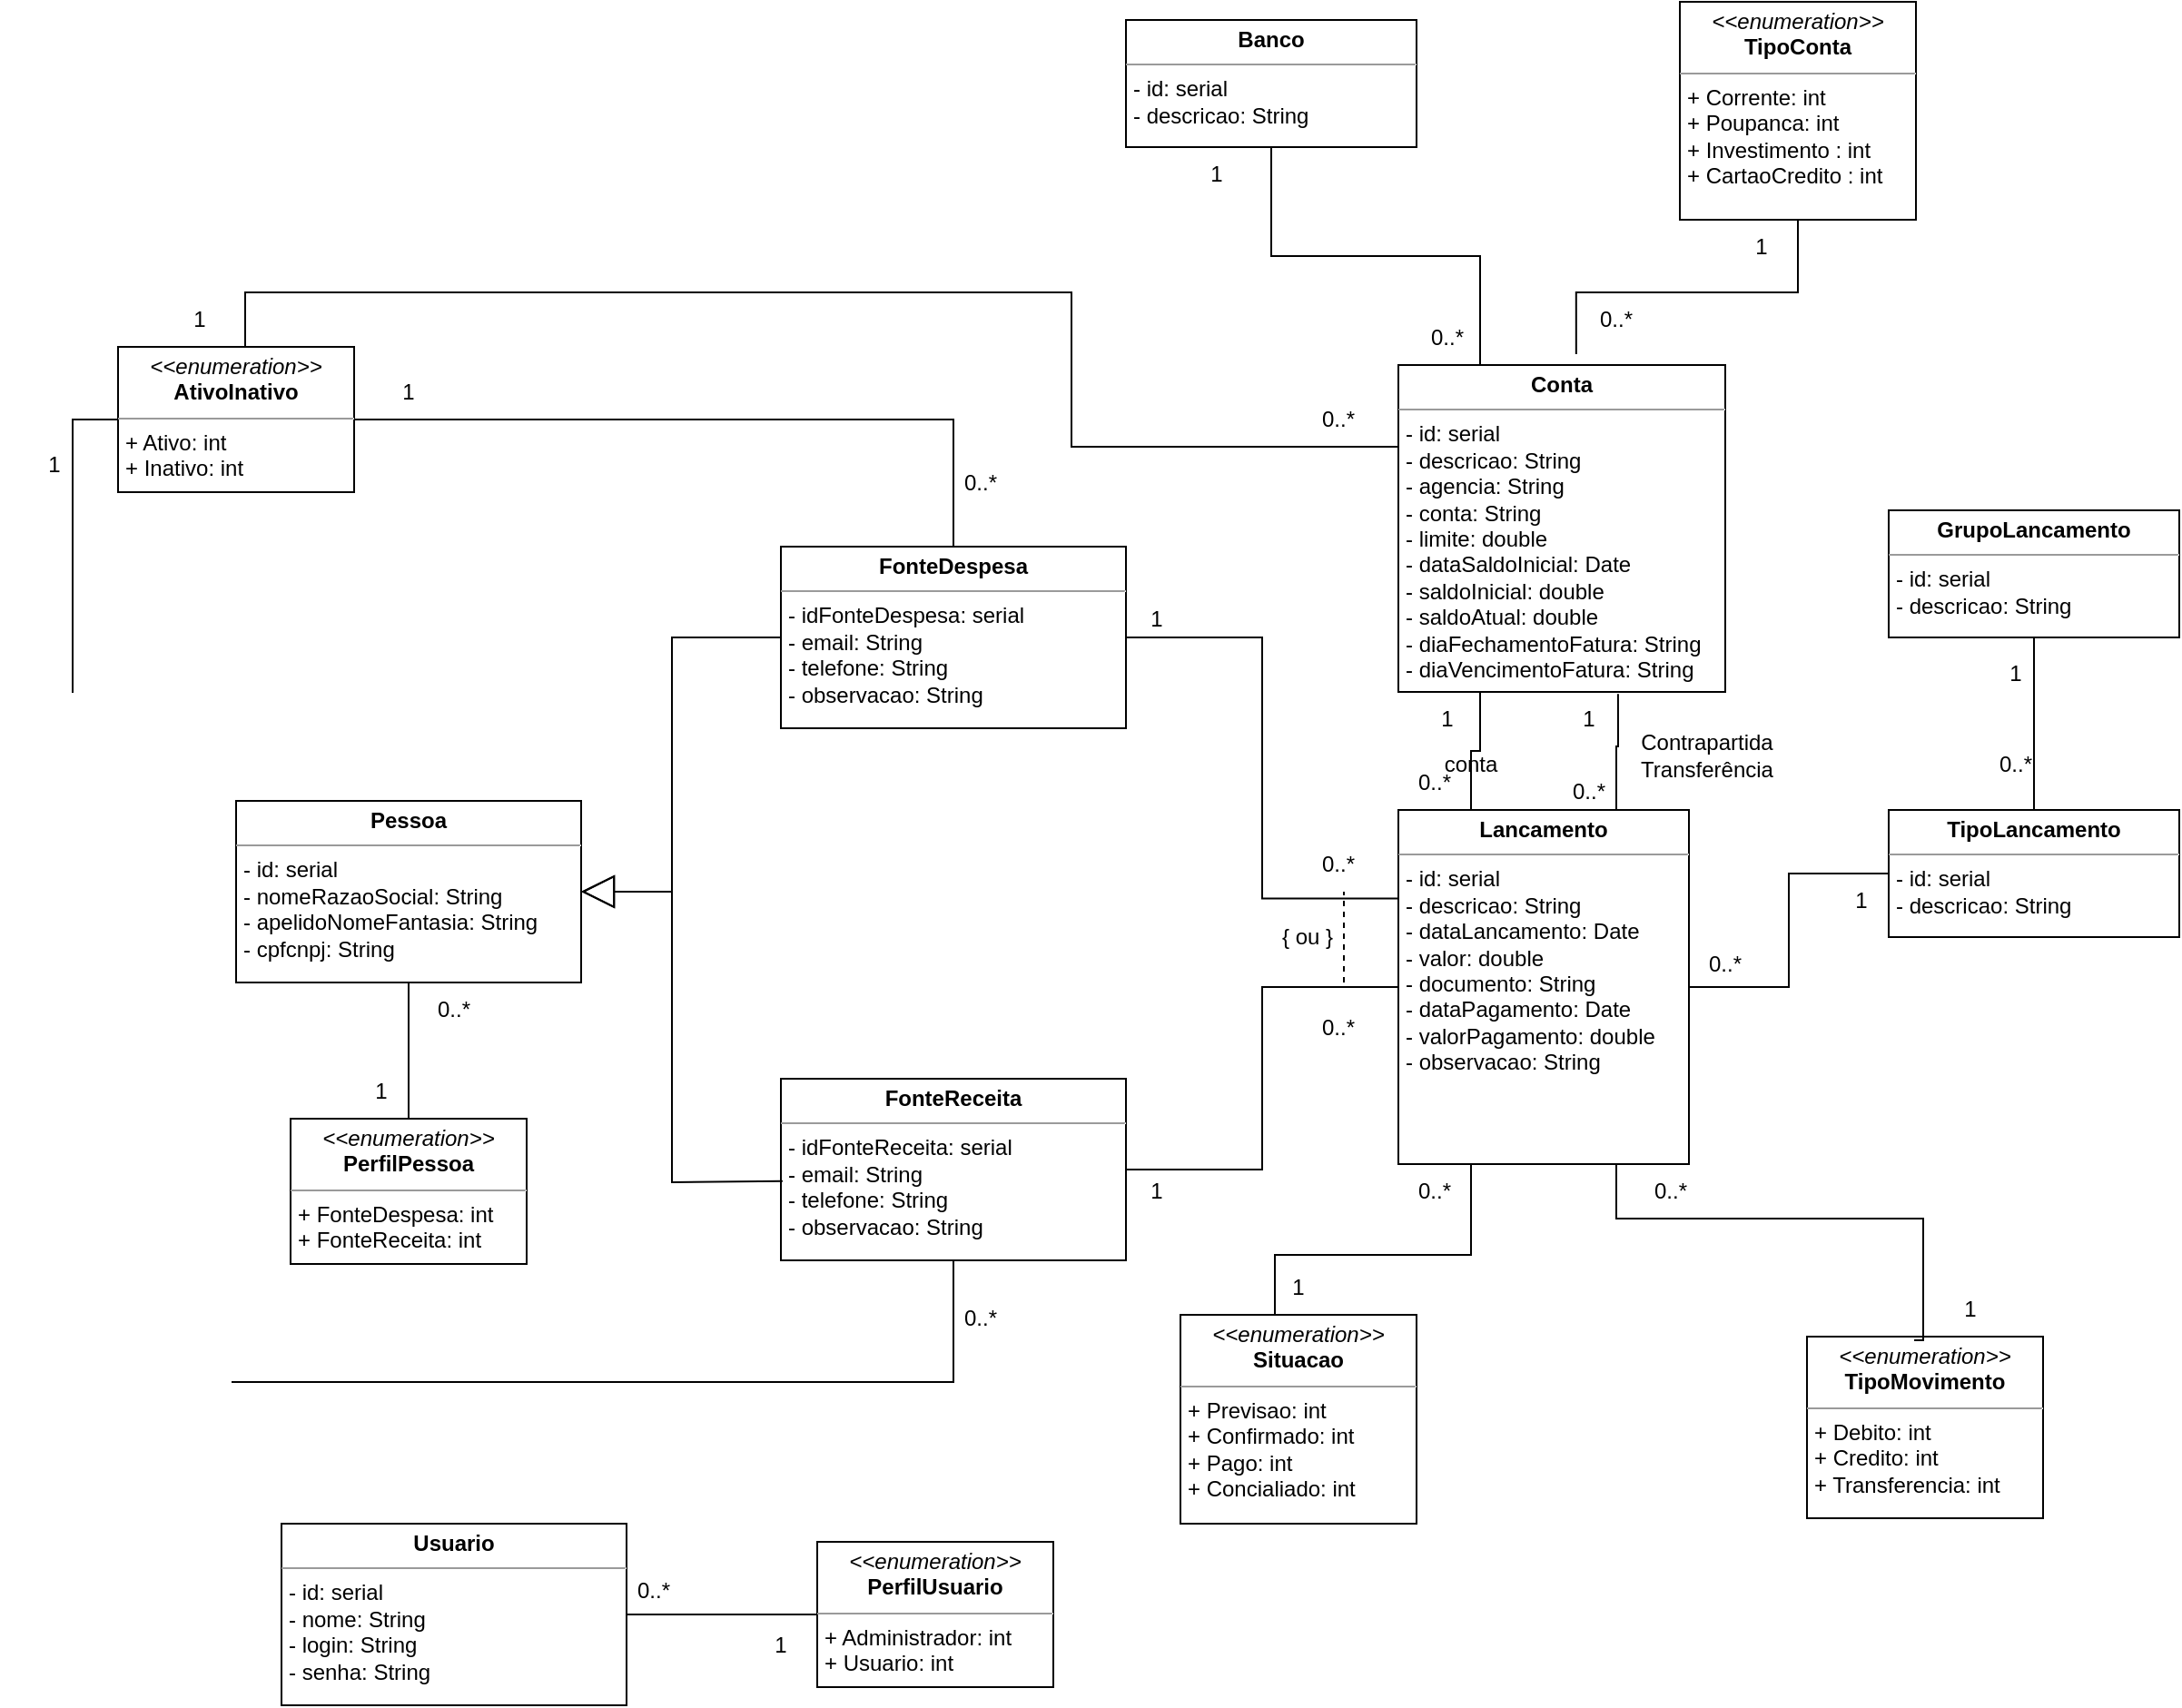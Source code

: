 <mxfile version="19.0.2" type="device"><diagram name="Page-1" id="c4acf3e9-155e-7222-9cf6-157b1a14988f"><mxGraphModel dx="1422" dy="803" grid="1" gridSize="10" guides="1" tooltips="1" connect="1" arrows="1" fold="1" page="1" pageScale="1" pageWidth="850" pageHeight="1100" background="none" math="0" shadow="0"><root><mxCell id="0"/><mxCell id="1" parent="0"/><mxCell id="5d2195bd80daf111-18" value="&lt;p style=&quot;margin:0px;margin-top:4px;text-align:center;&quot;&gt;&lt;i&gt;&amp;lt;&amp;lt;enumeration&amp;gt;&amp;gt;&lt;/i&gt;&lt;br&gt;&lt;b&gt;AtivoInativo&lt;/b&gt;&lt;/p&gt;&lt;hr size=&quot;1&quot;&gt;&lt;p style=&quot;margin:0px;margin-left:4px;&quot;&gt;+ Ativo: int&lt;br&gt;+ Inativo: int&lt;/p&gt;" style="verticalAlign=top;align=left;overflow=fill;fontSize=12;fontFamily=Helvetica;html=1;rounded=0;shadow=0;comic=0;labelBackgroundColor=none;strokeWidth=1" parent="1" vertex="1"><mxGeometry x="145" y="200" width="130" height="80" as="geometry"/></mxCell><mxCell id="5d2195bd80daf111-19" value="&lt;p style=&quot;margin:0px;margin-top:4px;text-align:center;&quot;&gt;&lt;b&gt;Pessoa&lt;/b&gt;&lt;/p&gt;&lt;hr size=&quot;1&quot;&gt;&lt;p style=&quot;margin:0px;margin-left:4px;&quot;&gt;- id: serial&lt;br&gt;- nomeRazaoSocial: String&lt;/p&gt;&lt;p style=&quot;margin:0px;margin-left:4px;&quot;&gt;- apelidoNomeFantasia: String&lt;/p&gt;&lt;p style=&quot;margin:0px;margin-left:4px;&quot;&gt;- cpfcnpj: String&lt;/p&gt;&lt;p style=&quot;margin:0px;margin-left:4px;&quot;&gt;&lt;br&gt;&lt;/p&gt;" style="verticalAlign=top;align=left;overflow=fill;fontSize=12;fontFamily=Helvetica;html=1;rounded=0;shadow=0;comic=0;labelBackgroundColor=none;strokeWidth=1" parent="1" vertex="1"><mxGeometry x="210" y="450" width="190" height="100" as="geometry"/></mxCell><mxCell id="5d2195bd80daf111-20" value="&lt;p style=&quot;margin:0px;margin-top:4px;text-align:center;&quot;&gt;&lt;b&gt;FonteDespesa&lt;/b&gt;&lt;/p&gt;&lt;hr size=&quot;1&quot;&gt;&lt;p style=&quot;margin:0px;margin-left:4px;&quot;&gt;- idFonteDespesa: serial&lt;/p&gt;&lt;p style=&quot;margin:0px;margin-left:4px;&quot;&gt;- email: String&lt;/p&gt;&lt;p style=&quot;margin:0px;margin-left:4px;&quot;&gt;- telefone: String&lt;/p&gt;&lt;p style=&quot;margin:0px;margin-left:4px;&quot;&gt;- observacao: String&lt;/p&gt;&lt;p style=&quot;margin:0px;margin-left:4px;&quot;&gt;&lt;br&gt;&lt;/p&gt;" style="verticalAlign=top;align=left;overflow=fill;fontSize=12;fontFamily=Helvetica;html=1;rounded=0;shadow=0;comic=0;labelBackgroundColor=none;strokeWidth=1" parent="1" vertex="1"><mxGeometry x="510" y="310" width="190" height="100" as="geometry"/></mxCell><mxCell id="77Fqmcuwjw1pWWEG0EEs-2" value="" style="endArrow=block;endSize=16;endFill=0;html=1;rounded=0;entryX=1;entryY=0.5;entryDx=0;entryDy=0;exitX=0;exitY=0.5;exitDx=0;exitDy=0;" parent="1" source="5d2195bd80daf111-20" target="5d2195bd80daf111-19" edge="1"><mxGeometry y="10" width="160" relative="1" as="geometry"><mxPoint x="490" y="520" as="sourcePoint"/><mxPoint x="650" y="520" as="targetPoint"/><Array as="points"><mxPoint x="450" y="360"/><mxPoint x="450" y="500"/></Array><mxPoint as="offset"/></mxGeometry></mxCell><mxCell id="77Fqmcuwjw1pWWEG0EEs-3" value="&lt;p style=&quot;margin:0px;margin-top:4px;text-align:center;&quot;&gt;&lt;b&gt;FonteReceita&lt;/b&gt;&lt;/p&gt;&lt;hr size=&quot;1&quot;&gt;&lt;p style=&quot;margin:0px;margin-left:4px;&quot;&gt;- idFonteReceita: serial&lt;/p&gt;&lt;p style=&quot;margin:0px;margin-left:4px;&quot;&gt;- email: String&lt;/p&gt;&lt;p style=&quot;margin:0px;margin-left:4px;&quot;&gt;- telefone: String&lt;/p&gt;&lt;p style=&quot;margin:0px;margin-left:4px;&quot;&gt;- observacao: String&lt;/p&gt;" style="verticalAlign=top;align=left;overflow=fill;fontSize=12;fontFamily=Helvetica;html=1;rounded=0;shadow=0;comic=0;labelBackgroundColor=none;strokeWidth=1" parent="1" vertex="1"><mxGeometry x="510" y="603" width="190" height="100" as="geometry"/></mxCell><mxCell id="77Fqmcuwjw1pWWEG0EEs-4" value="" style="endArrow=block;endSize=16;endFill=0;html=1;rounded=0;exitX=0.005;exitY=0.564;exitDx=0;exitDy=0;exitPerimeter=0;entryX=1;entryY=0.5;entryDx=0;entryDy=0;" parent="1" source="77Fqmcuwjw1pWWEG0EEs-3" target="5d2195bd80daf111-19" edge="1"><mxGeometry x="0.619" y="-34" width="160" relative="1" as="geometry"><mxPoint x="340" y="570" as="sourcePoint"/><mxPoint x="500" y="570" as="targetPoint"/><Array as="points"><mxPoint x="450" y="660"/><mxPoint x="450" y="500"/></Array><mxPoint y="1" as="offset"/></mxGeometry></mxCell><mxCell id="77Fqmcuwjw1pWWEG0EEs-5" value="&lt;p style=&quot;margin:0px;margin-top:4px;text-align:center;&quot;&gt;&lt;b&gt;Lancamento&lt;/b&gt;&lt;/p&gt;&lt;hr size=&quot;1&quot;&gt;&lt;p style=&quot;margin:0px;margin-left:4px;&quot;&gt;- id: serial&lt;/p&gt;&lt;p style=&quot;margin:0px;margin-left:4px;&quot;&gt;- descricao: String&lt;/p&gt;&lt;p style=&quot;margin:0px;margin-left:4px;&quot;&gt;- dataLancamento: Date&lt;/p&gt;&lt;p style=&quot;margin:0px;margin-left:4px;&quot;&gt;- valor: double&lt;/p&gt;&lt;p style=&quot;margin:0px;margin-left:4px;&quot;&gt;- documento: String&lt;/p&gt;&lt;p style=&quot;margin:0px;margin-left:4px;&quot;&gt;- dataPagamento: Date&lt;/p&gt;&lt;p style=&quot;margin:0px;margin-left:4px;&quot;&gt;- valorPagamento: double&lt;/p&gt;&lt;p style=&quot;margin:0px;margin-left:4px;&quot;&gt;- observacao: String&lt;/p&gt;&lt;p style=&quot;margin:0px;margin-left:4px;&quot;&gt;&lt;br&gt;&lt;/p&gt;" style="verticalAlign=top;align=left;overflow=fill;fontSize=12;fontFamily=Helvetica;html=1;" parent="1" vertex="1"><mxGeometry x="850" y="455" width="160" height="195" as="geometry"/></mxCell><mxCell id="77Fqmcuwjw1pWWEG0EEs-6" value="" style="endArrow=none;html=1;edgeStyle=orthogonalEdgeStyle;rounded=0;exitX=0;exitY=0.25;exitDx=0;exitDy=0;entryX=1;entryY=0.5;entryDx=0;entryDy=0;" parent="1" source="77Fqmcuwjw1pWWEG0EEs-5" target="5d2195bd80daf111-20" edge="1"><mxGeometry relative="1" as="geometry"><mxPoint x="340" y="410" as="sourcePoint"/><mxPoint x="500" y="410" as="targetPoint"/></mxGeometry></mxCell><mxCell id="77Fqmcuwjw1pWWEG0EEs-9" value="" style="endArrow=none;html=1;edgeStyle=orthogonalEdgeStyle;rounded=0;entryX=1;entryY=0.5;entryDx=0;entryDy=0;" parent="1" source="77Fqmcuwjw1pWWEG0EEs-5" target="77Fqmcuwjw1pWWEG0EEs-3" edge="1"><mxGeometry relative="1" as="geometry"><mxPoint x="340" y="410" as="sourcePoint"/><mxPoint x="500" y="410" as="targetPoint"/></mxGeometry></mxCell><mxCell id="77Fqmcuwjw1pWWEG0EEs-12" value="{ ou }" style="text;html=1;strokeColor=none;fillColor=none;align=center;verticalAlign=middle;whiteSpace=wrap;rounded=0;" parent="1" vertex="1"><mxGeometry x="770" y="510" width="60" height="30" as="geometry"/></mxCell><mxCell id="77Fqmcuwjw1pWWEG0EEs-13" value="1" style="text;html=1;strokeColor=none;fillColor=none;align=center;verticalAlign=middle;whiteSpace=wrap;rounded=0;" parent="1" vertex="1"><mxGeometry x="687" y="335" width="60" height="30" as="geometry"/></mxCell><mxCell id="77Fqmcuwjw1pWWEG0EEs-14" value="1" style="text;html=1;strokeColor=none;fillColor=none;align=center;verticalAlign=middle;whiteSpace=wrap;rounded=0;" parent="1" vertex="1"><mxGeometry x="687" y="650" width="60" height="30" as="geometry"/></mxCell><mxCell id="77Fqmcuwjw1pWWEG0EEs-15" value="0..*" style="text;html=1;strokeColor=none;fillColor=none;align=center;verticalAlign=middle;whiteSpace=wrap;rounded=0;" parent="1" vertex="1"><mxGeometry x="787" y="470" width="60" height="30" as="geometry"/></mxCell><mxCell id="77Fqmcuwjw1pWWEG0EEs-16" value="0..*" style="text;html=1;strokeColor=none;fillColor=none;align=center;verticalAlign=middle;whiteSpace=wrap;rounded=0;" parent="1" vertex="1"><mxGeometry x="787" y="560" width="60" height="30" as="geometry"/></mxCell><mxCell id="77Fqmcuwjw1pWWEG0EEs-17" value="" style="endArrow=none;endFill=0;html=1;rounded=0;exitX=1;exitY=0.5;exitDx=0;exitDy=0;entryX=0.5;entryY=0;entryDx=0;entryDy=0;edgeStyle=orthogonalEdgeStyle;" parent="1" source="5d2195bd80daf111-18" target="5d2195bd80daf111-20" edge="1"><mxGeometry width="160" relative="1" as="geometry"><mxPoint x="340" y="410" as="sourcePoint"/><mxPoint x="500" y="410" as="targetPoint"/></mxGeometry></mxCell><mxCell id="77Fqmcuwjw1pWWEG0EEs-18" value="1" style="text;html=1;strokeColor=none;fillColor=none;align=center;verticalAlign=middle;whiteSpace=wrap;rounded=0;" parent="1" vertex="1"><mxGeometry x="275" y="210" width="60" height="30" as="geometry"/></mxCell><mxCell id="77Fqmcuwjw1pWWEG0EEs-19" value="0..*" style="text;html=1;strokeColor=none;fillColor=none;align=center;verticalAlign=middle;whiteSpace=wrap;rounded=0;" parent="1" vertex="1"><mxGeometry x="590" y="260" width="60" height="30" as="geometry"/></mxCell><mxCell id="77Fqmcuwjw1pWWEG0EEs-20" value="" style="endArrow=none;endFill=0;html=1;rounded=0;exitX=0;exitY=0.5;exitDx=0;exitDy=0;entryX=0.5;entryY=1;entryDx=0;entryDy=0;edgeStyle=orthogonalEdgeStyle;" parent="1" source="5d2195bd80daf111-18" target="77Fqmcuwjw1pWWEG0EEs-3" edge="1"><mxGeometry width="160" relative="1" as="geometry"><mxPoint x="110" y="710" as="sourcePoint"/><mxPoint x="435" y="760" as="targetPoint"/><Array as="points"><mxPoint x="120" y="240"/><mxPoint x="120" y="770"/><mxPoint x="605" y="770"/></Array></mxGeometry></mxCell><mxCell id="77Fqmcuwjw1pWWEG0EEs-21" value="1" style="text;html=1;strokeColor=none;fillColor=none;align=center;verticalAlign=middle;whiteSpace=wrap;rounded=0;" parent="1" vertex="1"><mxGeometry x="80" y="250" width="60" height="30" as="geometry"/></mxCell><mxCell id="77Fqmcuwjw1pWWEG0EEs-22" value="0..*" style="text;html=1;strokeColor=none;fillColor=none;align=center;verticalAlign=middle;whiteSpace=wrap;rounded=0;" parent="1" vertex="1"><mxGeometry x="590" y="720" width="60" height="30" as="geometry"/></mxCell><mxCell id="77Fqmcuwjw1pWWEG0EEs-23" value="&lt;p style=&quot;margin:0px;margin-top:4px;text-align:center;&quot;&gt;&lt;b&gt;TipoLancamento&lt;/b&gt;&lt;/p&gt;&lt;hr size=&quot;1&quot;&gt;&lt;p style=&quot;margin:0px;margin-left:4px;&quot;&gt;- id: serial&lt;/p&gt;&lt;p style=&quot;margin:0px;margin-left:4px;&quot;&gt;- descricao: String&lt;/p&gt;" style="verticalAlign=top;align=left;overflow=fill;fontSize=12;fontFamily=Helvetica;html=1;" parent="1" vertex="1"><mxGeometry x="1120" y="455" width="160" height="70" as="geometry"/></mxCell><mxCell id="77Fqmcuwjw1pWWEG0EEs-24" value="&lt;p style=&quot;margin:0px;margin-top:4px;text-align:center;&quot;&gt;&lt;b&gt;GrupoLancamento&lt;/b&gt;&lt;/p&gt;&lt;hr size=&quot;1&quot;&gt;&lt;p style=&quot;margin:0px;margin-left:4px;&quot;&gt;- id: serial&lt;/p&gt;&lt;p style=&quot;margin:0px;margin-left:4px;&quot;&gt;- descricao: String&lt;/p&gt;" style="verticalAlign=top;align=left;overflow=fill;fontSize=12;fontFamily=Helvetica;html=1;" parent="1" vertex="1"><mxGeometry x="1120" y="290" width="160" height="70" as="geometry"/></mxCell><mxCell id="77Fqmcuwjw1pWWEG0EEs-26" value="" style="endArrow=none;endFill=0;html=1;rounded=0;exitX=0.5;exitY=1;exitDx=0;exitDy=0;entryX=0.5;entryY=0;entryDx=0;entryDy=0;edgeStyle=orthogonalEdgeStyle;" parent="1" source="77Fqmcuwjw1pWWEG0EEs-24" target="77Fqmcuwjw1pWWEG0EEs-23" edge="1"><mxGeometry width="160" relative="1" as="geometry"><mxPoint x="1190" y="635" as="sourcePoint"/><mxPoint x="1515" y="685" as="targetPoint"/></mxGeometry></mxCell><mxCell id="77Fqmcuwjw1pWWEG0EEs-27" value="1" style="text;html=1;strokeColor=none;fillColor=none;align=center;verticalAlign=middle;whiteSpace=wrap;rounded=0;" parent="1" vertex="1"><mxGeometry x="1160" y="365" width="60" height="30" as="geometry"/></mxCell><mxCell id="77Fqmcuwjw1pWWEG0EEs-29" value="0..*" style="text;html=1;strokeColor=none;fillColor=none;align=center;verticalAlign=middle;whiteSpace=wrap;rounded=0;" parent="1" vertex="1"><mxGeometry x="1160" y="415" width="60" height="30" as="geometry"/></mxCell><mxCell id="77Fqmcuwjw1pWWEG0EEs-30" value="&lt;p style=&quot;margin:0px;margin-top:4px;text-align:center;&quot;&gt;&lt;i&gt;&amp;lt;&amp;lt;enumeration&amp;gt;&amp;gt;&lt;/i&gt;&lt;br&gt;&lt;b&gt;TipoMovimento&lt;/b&gt;&lt;/p&gt;&lt;hr size=&quot;1&quot;&gt;&lt;p style=&quot;margin:0px;margin-left:4px;&quot;&gt;+ Debito: int&lt;br&gt;+ Credito: int&lt;/p&gt;&lt;p style=&quot;margin:0px;margin-left:4px;&quot;&gt;+ Transferencia: int&lt;/p&gt;" style="verticalAlign=top;align=left;overflow=fill;fontSize=12;fontFamily=Helvetica;html=1;rounded=0;shadow=0;comic=0;labelBackgroundColor=none;strokeWidth=1" parent="1" vertex="1"><mxGeometry x="1075" y="745" width="130" height="100" as="geometry"/></mxCell><mxCell id="77Fqmcuwjw1pWWEG0EEs-32" value="1" style="text;html=1;strokeColor=none;fillColor=none;align=center;verticalAlign=middle;whiteSpace=wrap;rounded=0;" parent="1" vertex="1"><mxGeometry x="765" y="703" width="60" height="30" as="geometry"/></mxCell><mxCell id="77Fqmcuwjw1pWWEG0EEs-33" value="0..*" style="text;html=1;strokeColor=none;fillColor=none;align=center;verticalAlign=middle;whiteSpace=wrap;rounded=0;" parent="1" vertex="1"><mxGeometry x="840" y="650" width="60" height="30" as="geometry"/></mxCell><mxCell id="77Fqmcuwjw1pWWEG0EEs-34" value="" style="endArrow=none;endFill=0;html=1;rounded=0;exitX=0.75;exitY=1;exitDx=0;exitDy=0;entryX=0.454;entryY=0.02;entryDx=0;entryDy=0;edgeStyle=orthogonalEdgeStyle;entryPerimeter=0;" parent="1" source="77Fqmcuwjw1pWWEG0EEs-5" target="77Fqmcuwjw1pWWEG0EEs-30" edge="1"><mxGeometry width="160" relative="1" as="geometry"><mxPoint x="940" y="570" as="sourcePoint"/><mxPoint x="940" y="660" as="targetPoint"/><Array as="points"><mxPoint x="970" y="680"/><mxPoint x="1139" y="680"/></Array></mxGeometry></mxCell><mxCell id="77Fqmcuwjw1pWWEG0EEs-35" value="1" style="text;html=1;strokeColor=none;fillColor=none;align=center;verticalAlign=middle;whiteSpace=wrap;rounded=0;" parent="1" vertex="1"><mxGeometry x="1135" y="715" width="60" height="30" as="geometry"/></mxCell><mxCell id="77Fqmcuwjw1pWWEG0EEs-36" value="0..*" style="text;html=1;strokeColor=none;fillColor=none;align=center;verticalAlign=middle;whiteSpace=wrap;rounded=0;" parent="1" vertex="1"><mxGeometry x="970" y="650" width="60" height="30" as="geometry"/></mxCell><mxCell id="77Fqmcuwjw1pWWEG0EEs-37" value="" style="endArrow=none;endFill=0;html=1;rounded=0;exitX=1;exitY=0.5;exitDx=0;exitDy=0;entryX=0;entryY=0.5;entryDx=0;entryDy=0;edgeStyle=orthogonalEdgeStyle;" parent="1" source="77Fqmcuwjw1pWWEG0EEs-5" target="77Fqmcuwjw1pWWEG0EEs-23" edge="1"><mxGeometry width="160" relative="1" as="geometry"><mxPoint x="1050" y="350" as="sourcePoint"/><mxPoint x="1050" y="440" as="targetPoint"/></mxGeometry></mxCell><mxCell id="77Fqmcuwjw1pWWEG0EEs-38" value="1" style="text;html=1;strokeColor=none;fillColor=none;align=center;verticalAlign=middle;whiteSpace=wrap;rounded=0;" parent="1" vertex="1"><mxGeometry x="1075" y="490" width="60" height="30" as="geometry"/></mxCell><mxCell id="77Fqmcuwjw1pWWEG0EEs-39" value="0..*" style="text;html=1;strokeColor=none;fillColor=none;align=center;verticalAlign=middle;whiteSpace=wrap;rounded=0;" parent="1" vertex="1"><mxGeometry x="1000" y="525" width="60" height="30" as="geometry"/></mxCell><mxCell id="77Fqmcuwjw1pWWEG0EEs-40" value="&lt;p style=&quot;margin:0px;margin-top:4px;text-align:center;&quot;&gt;&lt;b&gt;Conta&lt;/b&gt;&lt;/p&gt;&lt;hr size=&quot;1&quot;&gt;&lt;p style=&quot;margin:0px;margin-left:4px;&quot;&gt;- id: serial&lt;/p&gt;&lt;p style=&quot;margin:0px;margin-left:4px;&quot;&gt;- descricao: String&lt;/p&gt;&lt;p style=&quot;margin:0px;margin-left:4px;&quot;&gt;- agencia: String&lt;/p&gt;&lt;p style=&quot;margin:0px;margin-left:4px;&quot;&gt;- conta: String&lt;/p&gt;&lt;p style=&quot;margin:0px;margin-left:4px;&quot;&gt;- limite: double&lt;/p&gt;&lt;p style=&quot;margin:0px;margin-left:4px;&quot;&gt;- dataSaldoInicial: Date&lt;/p&gt;&lt;p style=&quot;margin:0px;margin-left:4px;&quot;&gt;- saldoInicial: double&lt;/p&gt;&lt;p style=&quot;margin:0px;margin-left:4px;&quot;&gt;- saldoAtual: double&lt;/p&gt;&lt;p style=&quot;margin:0px;margin-left:4px;&quot;&gt;- diaFechamentoFatura: String&lt;/p&gt;&lt;p style=&quot;margin:0px;margin-left:4px;&quot;&gt;- diaVencimentoFatura: String&lt;/p&gt;&lt;p style=&quot;margin:0px;margin-left:4px;&quot;&gt;&lt;br&gt;&lt;/p&gt;&lt;p style=&quot;margin:0px;margin-left:4px;&quot;&gt;&lt;br&gt;&lt;/p&gt;" style="verticalAlign=top;align=left;overflow=fill;fontSize=12;fontFamily=Helvetica;html=1;" parent="1" vertex="1"><mxGeometry x="850" y="210" width="180" height="180" as="geometry"/></mxCell><mxCell id="77Fqmcuwjw1pWWEG0EEs-41" value="&lt;p style=&quot;margin:0px;margin-top:4px;text-align:center;&quot;&gt;&lt;i&gt;&amp;lt;&amp;lt;enumeration&amp;gt;&amp;gt;&lt;/i&gt;&lt;br&gt;&lt;b&gt;TipoConta&lt;/b&gt;&lt;/p&gt;&lt;hr size=&quot;1&quot;&gt;&lt;p style=&quot;margin:0px;margin-left:4px;&quot;&gt;+ Corrente: int&lt;br&gt;+ Poupanca: int&lt;/p&gt;&lt;p style=&quot;margin:0px;margin-left:4px;&quot;&gt;+ Investimento : int&lt;/p&gt;&lt;p style=&quot;margin:0px;margin-left:4px;&quot;&gt;+ CartaoCredito : int&lt;/p&gt;" style="verticalAlign=top;align=left;overflow=fill;fontSize=12;fontFamily=Helvetica;html=1;rounded=0;shadow=0;comic=0;labelBackgroundColor=none;strokeWidth=1" parent="1" vertex="1"><mxGeometry x="1005" y="10" width="130" height="120" as="geometry"/></mxCell><mxCell id="77Fqmcuwjw1pWWEG0EEs-42" value="" style="endArrow=none;endFill=0;html=1;rounded=0;exitX=0.5;exitY=1;exitDx=0;exitDy=0;entryX=0.544;entryY=-0.033;entryDx=0;entryDy=0;edgeStyle=orthogonalEdgeStyle;entryPerimeter=0;" parent="1" source="77Fqmcuwjw1pWWEG0EEs-41" target="77Fqmcuwjw1pWWEG0EEs-40" edge="1"><mxGeometry width="160" relative="1" as="geometry"><mxPoint x="929.5" y="150" as="sourcePoint"/><mxPoint x="929.5" y="240" as="targetPoint"/></mxGeometry></mxCell><mxCell id="77Fqmcuwjw1pWWEG0EEs-43" value="1" style="text;html=1;strokeColor=none;fillColor=none;align=center;verticalAlign=middle;whiteSpace=wrap;rounded=0;" parent="1" vertex="1"><mxGeometry x="1020" y="130" width="60" height="30" as="geometry"/></mxCell><mxCell id="77Fqmcuwjw1pWWEG0EEs-44" value="0..*" style="text;html=1;strokeColor=none;fillColor=none;align=center;verticalAlign=middle;whiteSpace=wrap;rounded=0;" parent="1" vertex="1"><mxGeometry x="940" y="170" width="60" height="30" as="geometry"/></mxCell><mxCell id="77Fqmcuwjw1pWWEG0EEs-46" value="" style="endArrow=none;endFill=0;html=1;rounded=0;exitX=0.25;exitY=1;exitDx=0;exitDy=0;entryX=0.25;entryY=0;entryDx=0;entryDy=0;edgeStyle=orthogonalEdgeStyle;" parent="1" source="77Fqmcuwjw1pWWEG0EEs-40" target="77Fqmcuwjw1pWWEG0EEs-5" edge="1"><mxGeometry width="160" relative="1" as="geometry"><mxPoint x="930" y="350" as="sourcePoint"/><mxPoint x="930" y="440" as="targetPoint"/></mxGeometry></mxCell><mxCell id="77Fqmcuwjw1pWWEG0EEs-47" value="1" style="text;html=1;strokeColor=none;fillColor=none;align=center;verticalAlign=middle;whiteSpace=wrap;rounded=0;" parent="1" vertex="1"><mxGeometry x="847" y="390" width="60" height="30" as="geometry"/></mxCell><mxCell id="77Fqmcuwjw1pWWEG0EEs-48" value="0..*" style="text;html=1;strokeColor=none;fillColor=none;align=center;verticalAlign=middle;whiteSpace=wrap;rounded=0;" parent="1" vertex="1"><mxGeometry x="840" y="425" width="60" height="30" as="geometry"/></mxCell><mxCell id="CNWk4QT-_p1S5AKpNFDi-2" value="&lt;p style=&quot;margin:0px;margin-top:4px;text-align:center;&quot;&gt;&lt;b&gt;Banco&lt;/b&gt;&lt;/p&gt;&lt;hr size=&quot;1&quot;&gt;&lt;p style=&quot;margin:0px;margin-left:4px;&quot;&gt;- id: serial&lt;/p&gt;&lt;p style=&quot;margin:0px;margin-left:4px;&quot;&gt;- descricao: String&lt;/p&gt;" style="verticalAlign=top;align=left;overflow=fill;fontSize=12;fontFamily=Helvetica;html=1;" vertex="1" parent="1"><mxGeometry x="700" y="20" width="160" height="70" as="geometry"/></mxCell><mxCell id="CNWk4QT-_p1S5AKpNFDi-3" value="" style="endArrow=none;endFill=0;html=1;rounded=0;exitX=0.5;exitY=1;exitDx=0;exitDy=0;entryX=0.25;entryY=0;entryDx=0;entryDy=0;edgeStyle=orthogonalEdgeStyle;" edge="1" parent="1" source="CNWk4QT-_p1S5AKpNFDi-2" target="77Fqmcuwjw1pWWEG0EEs-40"><mxGeometry width="160" relative="1" as="geometry"><mxPoint x="759.1" y="135.94" as="sourcePoint"/><mxPoint x="637.02" y="210.0" as="targetPoint"/></mxGeometry></mxCell><mxCell id="CNWk4QT-_p1S5AKpNFDi-4" value="1" style="text;html=1;strokeColor=none;fillColor=none;align=center;verticalAlign=middle;whiteSpace=wrap;rounded=0;" vertex="1" parent="1"><mxGeometry x="720" y="90" width="60" height="30" as="geometry"/></mxCell><mxCell id="CNWk4QT-_p1S5AKpNFDi-7" value="0..*" style="text;html=1;strokeColor=none;fillColor=none;align=center;verticalAlign=middle;whiteSpace=wrap;rounded=0;" vertex="1" parent="1"><mxGeometry x="847" y="180" width="60" height="30" as="geometry"/></mxCell><mxCell id="CNWk4QT-_p1S5AKpNFDi-8" value="" style="endArrow=none;endFill=0;html=1;rounded=0;exitX=0.5;exitY=0;exitDx=0;exitDy=0;entryX=0;entryY=0.25;entryDx=0;entryDy=0;edgeStyle=orthogonalEdgeStyle;" edge="1" parent="1" source="5d2195bd80daf111-18" target="77Fqmcuwjw1pWWEG0EEs-40"><mxGeometry width="160" relative="1" as="geometry"><mxPoint x="400" y="70" as="sourcePoint"/><mxPoint x="578" y="190" as="targetPoint"/><Array as="points"><mxPoint x="215" y="170"/><mxPoint x="670" y="170"/><mxPoint x="670" y="255"/></Array></mxGeometry></mxCell><mxCell id="CNWk4QT-_p1S5AKpNFDi-9" value="1" style="text;html=1;strokeColor=none;fillColor=none;align=center;verticalAlign=middle;whiteSpace=wrap;rounded=0;" vertex="1" parent="1"><mxGeometry x="160" y="170" width="60" height="30" as="geometry"/></mxCell><mxCell id="CNWk4QT-_p1S5AKpNFDi-10" value="0..*" style="text;html=1;strokeColor=none;fillColor=none;align=center;verticalAlign=middle;whiteSpace=wrap;rounded=0;" vertex="1" parent="1"><mxGeometry x="787" y="225" width="60" height="30" as="geometry"/></mxCell><mxCell id="CNWk4QT-_p1S5AKpNFDi-13" value="" style="endArrow=none;endFill=0;html=1;rounded=0;entryX=0.75;entryY=0;entryDx=0;entryDy=0;edgeStyle=orthogonalEdgeStyle;exitX=0.672;exitY=1.006;exitDx=0;exitDy=0;exitPerimeter=0;" edge="1" parent="1" source="77Fqmcuwjw1pWWEG0EEs-40" target="77Fqmcuwjw1pWWEG0EEs-5"><mxGeometry width="160" relative="1" as="geometry"><mxPoint x="950" y="410" as="sourcePoint"/><mxPoint x="900" y="465" as="targetPoint"/><Array as="points"><mxPoint x="971" y="420"/><mxPoint x="970" y="420"/></Array></mxGeometry></mxCell><mxCell id="CNWk4QT-_p1S5AKpNFDi-14" value="" style="endArrow=none;dashed=1;html=1;rounded=0;" edge="1" parent="1"><mxGeometry width="50" height="50" relative="1" as="geometry"><mxPoint x="820" y="550" as="sourcePoint"/><mxPoint x="820" y="500" as="targetPoint"/></mxGeometry></mxCell><mxCell id="CNWk4QT-_p1S5AKpNFDi-15" value="conta" style="text;html=1;strokeColor=none;fillColor=none;align=center;verticalAlign=middle;whiteSpace=wrap;rounded=0;" vertex="1" parent="1"><mxGeometry x="860" y="415" width="60" height="30" as="geometry"/></mxCell><mxCell id="CNWk4QT-_p1S5AKpNFDi-16" value="0..*" style="text;html=1;strokeColor=none;fillColor=none;align=center;verticalAlign=middle;whiteSpace=wrap;rounded=0;" vertex="1" parent="1"><mxGeometry x="940" y="430" width="30" height="30" as="geometry"/></mxCell><mxCell id="CNWk4QT-_p1S5AKpNFDi-17" value="1" style="text;html=1;strokeColor=none;fillColor=none;align=center;verticalAlign=middle;whiteSpace=wrap;rounded=0;" vertex="1" parent="1"><mxGeometry x="925" y="390" width="60" height="30" as="geometry"/></mxCell><mxCell id="CNWk4QT-_p1S5AKpNFDi-18" value="Contrapartida Transferência" style="text;html=1;strokeColor=none;fillColor=none;align=center;verticalAlign=middle;whiteSpace=wrap;rounded=0;" vertex="1" parent="1"><mxGeometry x="990" y="410" width="60" height="30" as="geometry"/></mxCell><mxCell id="CNWk4QT-_p1S5AKpNFDi-19" value="&lt;p style=&quot;margin:0px;margin-top:4px;text-align:center;&quot;&gt;&lt;i&gt;&amp;lt;&amp;lt;enumeration&amp;gt;&amp;gt;&lt;/i&gt;&lt;br&gt;&lt;b&gt;Situacao&lt;/b&gt;&lt;/p&gt;&lt;hr size=&quot;1&quot;&gt;&lt;p style=&quot;margin:0px;margin-left:4px;&quot;&gt;+ Previsao: int&lt;br&gt;+ Confirmado: int&lt;/p&gt;&lt;p style=&quot;margin:0px;margin-left:4px;&quot;&gt;+ Pago: int&lt;/p&gt;&lt;p style=&quot;margin:0px;margin-left:4px;&quot;&gt;+ Concialiado: int&lt;/p&gt;" style="verticalAlign=top;align=left;overflow=fill;fontSize=12;fontFamily=Helvetica;html=1;rounded=0;shadow=0;comic=0;labelBackgroundColor=none;strokeWidth=1" vertex="1" parent="1"><mxGeometry x="730" y="733" width="130" height="115" as="geometry"/></mxCell><mxCell id="CNWk4QT-_p1S5AKpNFDi-20" value="" style="endArrow=none;endFill=0;html=1;rounded=0;exitX=0.25;exitY=1;exitDx=0;exitDy=0;edgeStyle=orthogonalEdgeStyle;entryX=0.5;entryY=0;entryDx=0;entryDy=0;" edge="1" parent="1" source="77Fqmcuwjw1pWWEG0EEs-5" target="CNWk4QT-_p1S5AKpNFDi-19"><mxGeometry width="160" relative="1" as="geometry"><mxPoint x="560" y="763" as="sourcePoint"/><mxPoint x="812" y="770" as="targetPoint"/><Array as="points"><mxPoint x="890" y="700"/><mxPoint x="782" y="700"/></Array></mxGeometry></mxCell><mxCell id="CNWk4QT-_p1S5AKpNFDi-21" value="&lt;p style=&quot;margin:0px;margin-top:4px;text-align:center;&quot;&gt;&lt;i&gt;&amp;lt;&amp;lt;enumeration&amp;gt;&amp;gt;&lt;/i&gt;&lt;br&gt;&lt;b&gt;PerfilPessoa&lt;/b&gt;&lt;/p&gt;&lt;hr size=&quot;1&quot;&gt;&lt;p style=&quot;margin:0px;margin-left:4px;&quot;&gt;+ FonteDespesa: int&lt;br&gt;+ FonteReceita: int&lt;/p&gt;" style="verticalAlign=top;align=left;overflow=fill;fontSize=12;fontFamily=Helvetica;html=1;rounded=0;shadow=0;comic=0;labelBackgroundColor=none;strokeWidth=1" vertex="1" parent="1"><mxGeometry x="240" y="625" width="130" height="80" as="geometry"/></mxCell><mxCell id="CNWk4QT-_p1S5AKpNFDi-22" value="" style="endArrow=none;html=1;rounded=0;exitX=0.5;exitY=0;exitDx=0;exitDy=0;entryX=0.5;entryY=1;entryDx=0;entryDy=0;" edge="1" parent="1" source="CNWk4QT-_p1S5AKpNFDi-21" target="5d2195bd80daf111-19"><mxGeometry width="50" height="50" relative="1" as="geometry"><mxPoint x="700" y="540" as="sourcePoint"/><mxPoint x="750" y="490" as="targetPoint"/></mxGeometry></mxCell><mxCell id="CNWk4QT-_p1S5AKpNFDi-23" value="0..*" style="text;html=1;strokeColor=none;fillColor=none;align=center;verticalAlign=middle;whiteSpace=wrap;rounded=0;" vertex="1" parent="1"><mxGeometry x="300" y="550" width="60" height="30" as="geometry"/></mxCell><mxCell id="CNWk4QT-_p1S5AKpNFDi-24" value="1" style="text;html=1;strokeColor=none;fillColor=none;align=center;verticalAlign=middle;whiteSpace=wrap;rounded=0;" vertex="1" parent="1"><mxGeometry x="260" y="595" width="60" height="30" as="geometry"/></mxCell><mxCell id="CNWk4QT-_p1S5AKpNFDi-25" value="&lt;p style=&quot;margin:0px;margin-top:4px;text-align:center;&quot;&gt;&lt;b&gt;Usuario&lt;/b&gt;&lt;/p&gt;&lt;hr size=&quot;1&quot;&gt;&lt;p style=&quot;margin:0px;margin-left:4px;&quot;&gt;- id: serial&lt;br&gt;- nome: String&lt;/p&gt;&lt;p style=&quot;margin:0px;margin-left:4px;&quot;&gt;- login: String&lt;/p&gt;&lt;p style=&quot;margin:0px;margin-left:4px;&quot;&gt;- senha: String&lt;/p&gt;&lt;p style=&quot;margin:0px;margin-left:4px;&quot;&gt;&lt;br&gt;&lt;/p&gt;" style="verticalAlign=top;align=left;overflow=fill;fontSize=12;fontFamily=Helvetica;html=1;rounded=0;shadow=0;comic=0;labelBackgroundColor=none;strokeWidth=1" vertex="1" parent="1"><mxGeometry x="235" y="848" width="190" height="100" as="geometry"/></mxCell><mxCell id="CNWk4QT-_p1S5AKpNFDi-26" value="&lt;p style=&quot;margin:0px;margin-top:4px;text-align:center;&quot;&gt;&lt;i&gt;&amp;lt;&amp;lt;enumeration&amp;gt;&amp;gt;&lt;/i&gt;&lt;br&gt;&lt;b&gt;PerfilUsuario&lt;/b&gt;&lt;/p&gt;&lt;hr size=&quot;1&quot;&gt;&lt;p style=&quot;margin:0px;margin-left:4px;&quot;&gt;+ Administrador: int&lt;br&gt;+ Usuario: int&lt;/p&gt;" style="verticalAlign=top;align=left;overflow=fill;fontSize=12;fontFamily=Helvetica;html=1;rounded=0;shadow=0;comic=0;labelBackgroundColor=none;strokeWidth=1" vertex="1" parent="1"><mxGeometry x="530" y="858" width="130" height="80" as="geometry"/></mxCell><mxCell id="CNWk4QT-_p1S5AKpNFDi-27" value="" style="endArrow=none;html=1;rounded=0;exitX=0;exitY=0.5;exitDx=0;exitDy=0;entryX=1;entryY=0.5;entryDx=0;entryDy=0;" edge="1" parent="1" source="CNWk4QT-_p1S5AKpNFDi-26" target="CNWk4QT-_p1S5AKpNFDi-25"><mxGeometry width="50" height="50" relative="1" as="geometry"><mxPoint x="700" y="690" as="sourcePoint"/><mxPoint x="750" y="640" as="targetPoint"/></mxGeometry></mxCell><mxCell id="CNWk4QT-_p1S5AKpNFDi-28" value="0..*" style="text;html=1;strokeColor=none;fillColor=none;align=center;verticalAlign=middle;whiteSpace=wrap;rounded=0;" vertex="1" parent="1"><mxGeometry x="410" y="870" width="60" height="30" as="geometry"/></mxCell><mxCell id="CNWk4QT-_p1S5AKpNFDi-29" value="1" style="text;html=1;strokeColor=none;fillColor=none;align=center;verticalAlign=middle;whiteSpace=wrap;rounded=0;" vertex="1" parent="1"><mxGeometry x="480" y="900" width="60" height="30" as="geometry"/></mxCell></root></mxGraphModel></diagram></mxfile>